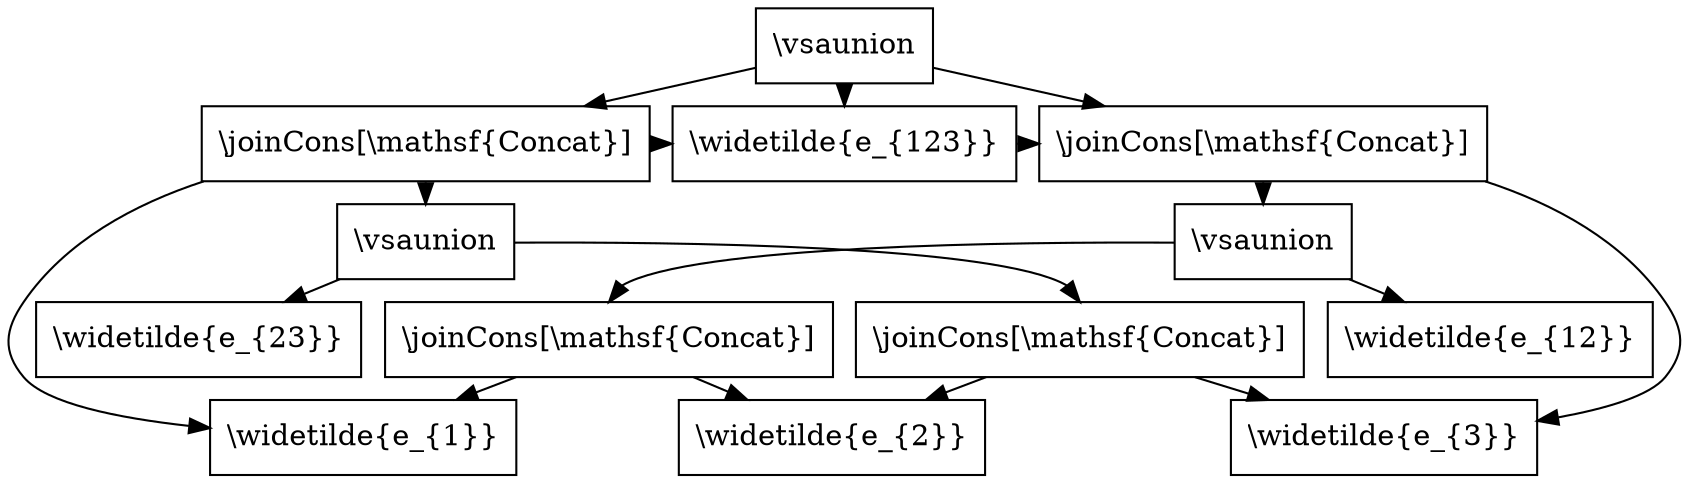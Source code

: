 digraph VSA {
	d2toptions = "-ftikz -tmath --autosize --usepdflatex --figonly";
	node [shape=box, style="rounded corners"];
	nodesep=.15;
	rank=same;	
	ranksep=.15;	

  	e123 [label="\\vsaunion"];  	
  	e12 [label="\\vsaunion"];
  	e23 [label="\\vsaunion"];
  	concat12 [label="\\joinCons[\\mathsf{Concat}]", style=""];
  	concat23 [label="\\joinCons[\\mathsf{Concat}]", style=""];
  	e1 [label="\\widetilde{e_{1}}"];
  	e2 [label="\\widetilde{e_{2}}"];
  	e3 [label="\\widetilde{e_{3}}"];

  	subgraph rank0 {
  		rank = same;
  		concat1o23 [label="\\joinCons[\\mathsf{Concat}]", style=""];
  		const123 [label="\\widetilde{e_{123}}"];
  		concat12o3 [label="\\joinCons[\\mathsf{Concat}]", style=""];

  		concat1o23 -> const123 -> concat12o3 [style="draw=none"];
  	};
  	
  	const12 [label="\\widetilde{e_{12}}"];
  	const23 [label="\\widetilde{e_{23}}"];

  	e123 -> concat1o23; e123:s -> const123 [minlen="0.1"]; e123 -> concat12o3;
  	concat12o3 -> e12;	concat12o3 -> e3;
  	concat1o23 -> e1; concat1o23 -> e23;
  	e12 -> const12; e12 -> concat12:n;
  	e23 -> const23; e23 -> concat23:n;
  	concat12 -> e1;	concat12 -> e2;
  	concat23 -> e2; concat23 -> e3;  	
}
